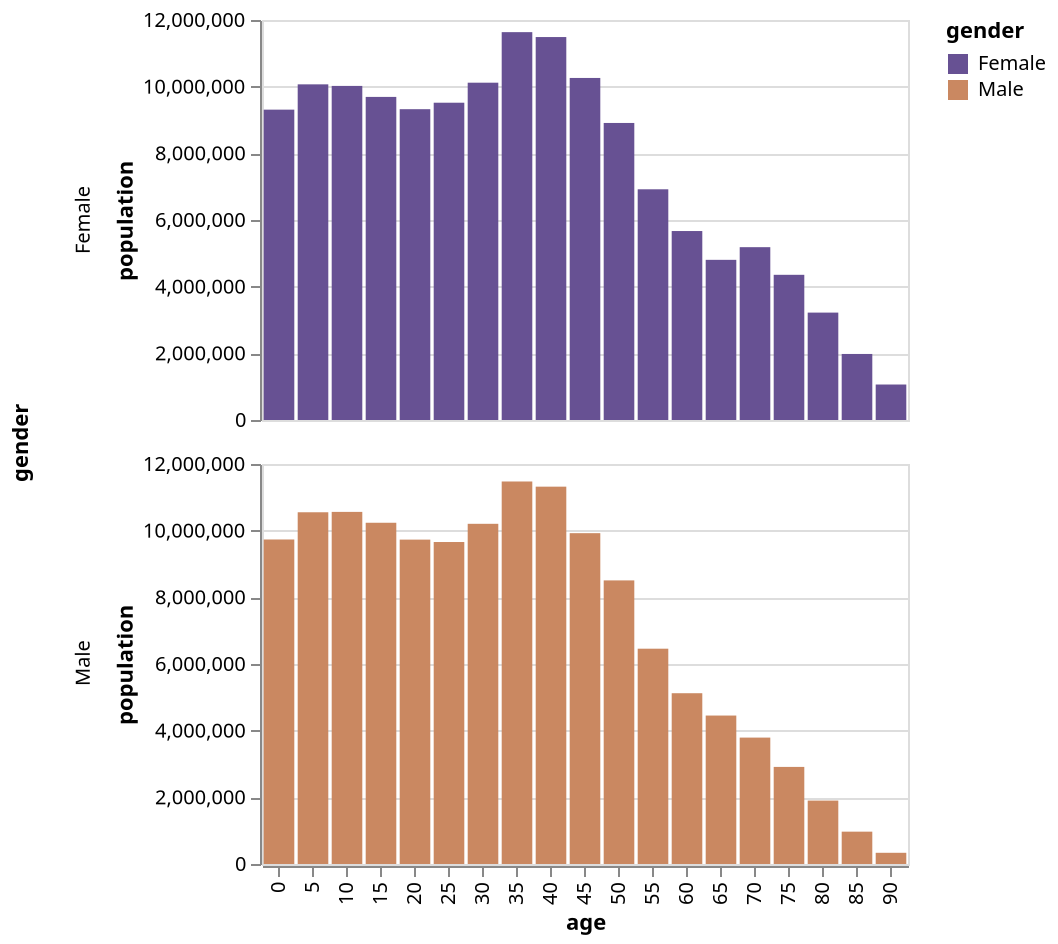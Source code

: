 {"$schema": "https://vega.github.io/schema/vega-lite/v4.json", "description": "A trellis bar chart showing the US population distribution of age groups and gender in 2000.", "data": {"values": [{"year": 1850, "age": 0, "sex": 1, "people": 1483789}, {"year": 1850, "age": 0, "sex": 2, "people": 1450376}, {"year": 1850, "age": 5, "sex": 1, "people": 1411067}, {"year": 1850, "age": 5, "sex": 2, "people": 1359668}, {"year": 1850, "age": 10, "sex": 1, "people": 1260099}, {"year": 1850, "age": 10, "sex": 2, "people": 1216114}, {"year": 1850, "age": 15, "sex": 1, "people": 1077133}, {"year": 1850, "age": 15, "sex": 2, "people": 1110619}, {"year": 1850, "age": 20, "sex": 1, "people": 1017281}, {"year": 1850, "age": 20, "sex": 2, "people": 1003841}, {"year": 1850, "age": 25, "sex": 1, "people": 862547}, {"year": 1850, "age": 25, "sex": 2, "people": 799482}, {"year": 1850, "age": 30, "sex": 1, "people": 730638}, {"year": 1850, "age": 30, "sex": 2, "people": 639636}, {"year": 1850, "age": 35, "sex": 1, "people": 588487}, {"year": 1850, "age": 35, "sex": 2, "people": 505012}, {"year": 1850, "age": 40, "sex": 1, "people": 475911}, {"year": 1850, "age": 40, "sex": 2, "people": 428185}, {"year": 1850, "age": 45, "sex": 1, "people": 384211}, {"year": 1850, "age": 45, "sex": 2, "people": 341254}, {"year": 1850, "age": 50, "sex": 1, "people": 321343}, {"year": 1850, "age": 50, "sex": 2, "people": 286580}, {"year": 1850, "age": 55, "sex": 1, "people": 194080}, {"year": 1850, "age": 55, "sex": 2, "people": 187208}, {"year": 1850, "age": 60, "sex": 1, "people": 174976}, {"year": 1850, "age": 60, "sex": 2, "people": 162236}, {"year": 1850, "age": 65, "sex": 1, "people": 106827}, {"year": 1850, "age": 65, "sex": 2, "people": 105534}, {"year": 1850, "age": 70, "sex": 1, "people": 73677}, {"year": 1850, "age": 70, "sex": 2, "people": 71762}, {"year": 1850, "age": 75, "sex": 1, "people": 40834}, {"year": 1850, "age": 75, "sex": 2, "people": 40229}, {"year": 1850, "age": 80, "sex": 1, "people": 23449}, {"year": 1850, "age": 80, "sex": 2, "people": 22949}, {"year": 1850, "age": 85, "sex": 1, "people": 8186}, {"year": 1850, "age": 85, "sex": 2, "people": 10511}, {"year": 1850, "age": 90, "sex": 1, "people": 5259}, {"year": 1850, "age": 90, "sex": 2, "people": 6569}, {"year": 1860, "age": 0, "sex": 1, "people": 2120846}, {"year": 1860, "age": 0, "sex": 2, "people": 2092162}, {"year": 1860, "age": 5, "sex": 1, "people": 1804467}, {"year": 1860, "age": 5, "sex": 2, "people": 1778772}, {"year": 1860, "age": 10, "sex": 1, "people": 1612640}, {"year": 1860, "age": 10, "sex": 2, "people": 1540350}, {"year": 1860, "age": 15, "sex": 1, "people": 1438094}, {"year": 1860, "age": 15, "sex": 2, "people": 1495999}, {"year": 1860, "age": 20, "sex": 1, "people": 1351121}, {"year": 1860, "age": 20, "sex": 2, "people": 1370462}, {"year": 1860, "age": 25, "sex": 1, "people": 1217615}, {"year": 1860, "age": 25, "sex": 2, "people": 1116373}, {"year": 1860, "age": 30, "sex": 1, "people": 1043174}, {"year": 1860, "age": 30, "sex": 2, "people": 936055}, {"year": 1860, "age": 35, "sex": 1, "people": 866910}, {"year": 1860, "age": 35, "sex": 2, "people": 737136}, {"year": 1860, "age": 40, "sex": 1, "people": 699434}, {"year": 1860, "age": 40, "sex": 2, "people": 616826}, {"year": 1860, "age": 45, "sex": 1, "people": 552404}, {"year": 1860, "age": 45, "sex": 2, "people": 461739}, {"year": 1860, "age": 50, "sex": 1, "people": 456176}, {"year": 1860, "age": 50, "sex": 2, "people": 407305}, {"year": 1860, "age": 55, "sex": 1, "people": 292417}, {"year": 1860, "age": 55, "sex": 2, "people": 267224}, {"year": 1860, "age": 60, "sex": 1, "people": 260887}, {"year": 1860, "age": 60, "sex": 2, "people": 249735}, {"year": 1860, "age": 65, "sex": 1, "people": 149331}, {"year": 1860, "age": 65, "sex": 2, "people": 141405}, {"year": 1860, "age": 70, "sex": 1, "people": 98465}, {"year": 1860, "age": 70, "sex": 2, "people": 101778}, {"year": 1860, "age": 75, "sex": 1, "people": 56699}, {"year": 1860, "age": 75, "sex": 2, "people": 57597}, {"year": 1860, "age": 80, "sex": 1, "people": 29007}, {"year": 1860, "age": 80, "sex": 2, "people": 29506}, {"year": 1860, "age": 85, "sex": 1, "people": 10434}, {"year": 1860, "age": 85, "sex": 2, "people": 14053}, {"year": 1860, "age": 90, "sex": 1, "people": 7232}, {"year": 1860, "age": 90, "sex": 2, "people": 6622}, {"year": 1870, "age": 0, "sex": 1, "people": 2800083}, {"year": 1870, "age": 0, "sex": 2, "people": 2717102}, {"year": 1870, "age": 5, "sex": 1, "people": 2428469}, {"year": 1870, "age": 5, "sex": 2, "people": 2393680}, {"year": 1870, "age": 10, "sex": 1, "people": 2427341}, {"year": 1870, "age": 10, "sex": 2, "people": 2342670}, {"year": 1870, "age": 15, "sex": 1, "people": 1958390}, {"year": 1870, "age": 15, "sex": 2, "people": 2077248}, {"year": 1870, "age": 20, "sex": 1, "people": 1805303}, {"year": 1870, "age": 20, "sex": 2, "people": 1909382}, {"year": 1870, "age": 25, "sex": 1, "people": 1509059}, {"year": 1870, "age": 25, "sex": 2, "people": 1574285}, {"year": 1870, "age": 30, "sex": 1, "people": 1251534}, {"year": 1870, "age": 30, "sex": 2, "people": 1275629}, {"year": 1870, "age": 35, "sex": 1, "people": 1185336}, {"year": 1870, "age": 35, "sex": 2, "people": 1137490}, {"year": 1870, "age": 40, "sex": 1, "people": 968861}, {"year": 1870, "age": 40, "sex": 2, "people": 944401}, {"year": 1870, "age": 45, "sex": 1, "people": 852672}, {"year": 1870, "age": 45, "sex": 2, "people": 747916}, {"year": 1870, "age": 50, "sex": 1, "people": 736387}, {"year": 1870, "age": 50, "sex": 2, "people": 637801}, {"year": 1870, "age": 55, "sex": 1, "people": 486036}, {"year": 1870, "age": 55, "sex": 2, "people": 407819}, {"year": 1870, "age": 60, "sex": 1, "people": 399264}, {"year": 1870, "age": 60, "sex": 2, "people": 374801}, {"year": 1870, "age": 65, "sex": 1, "people": 260829}, {"year": 1870, "age": 65, "sex": 2, "people": 239080}, {"year": 1870, "age": 70, "sex": 1, "people": 173364}, {"year": 1870, "age": 70, "sex": 2, "people": 165501}, {"year": 1870, "age": 75, "sex": 1, "people": 86929}, {"year": 1870, "age": 75, "sex": 2, "people": 89540}, {"year": 1870, "age": 80, "sex": 1, "people": 47427}, {"year": 1870, "age": 80, "sex": 2, "people": 54190}, {"year": 1870, "age": 85, "sex": 1, "people": 15891}, {"year": 1870, "age": 85, "sex": 2, "people": 19302}, {"year": 1870, "age": 90, "sex": 1, "people": 8649}, {"year": 1870, "age": 90, "sex": 2, "people": 13068}, {"year": 1880, "age": 0, "sex": 1, "people": 3533662}, {"year": 1880, "age": 0, "sex": 2, "people": 3421597}, {"year": 1880, "age": 5, "sex": 1, "people": 3297503}, {"year": 1880, "age": 5, "sex": 2, "people": 3179142}, {"year": 1880, "age": 10, "sex": 1, "people": 2911924}, {"year": 1880, "age": 10, "sex": 2, "people": 2813550}, {"year": 1880, "age": 15, "sex": 1, "people": 2457734}, {"year": 1880, "age": 15, "sex": 2, "people": 2527818}, {"year": 1880, "age": 20, "sex": 1, "people": 2547780}, {"year": 1880, "age": 20, "sex": 2, "people": 2512803}, {"year": 1880, "age": 25, "sex": 1, "people": 2119393}, {"year": 1880, "age": 25, "sex": 2, "people": 1974241}, {"year": 1880, "age": 30, "sex": 1, "people": 1749107}, {"year": 1880, "age": 30, "sex": 2, "people": 1596772}, {"year": 1880, "age": 35, "sex": 1, "people": 1540772}, {"year": 1880, "age": 35, "sex": 2, "people": 1483717}, {"year": 1880, "age": 40, "sex": 1, "people": 1237347}, {"year": 1880, "age": 40, "sex": 2, "people": 1239435}, {"year": 1880, "age": 45, "sex": 1, "people": 1065973}, {"year": 1880, "age": 45, "sex": 2, "people": 1003711}, {"year": 1880, "age": 50, "sex": 1, "people": 964484}, {"year": 1880, "age": 50, "sex": 2, "people": 863012}, {"year": 1880, "age": 55, "sex": 1, "people": 679147}, {"year": 1880, "age": 55, "sex": 2, "people": 594843}, {"year": 1880, "age": 60, "sex": 1, "people": 580298}, {"year": 1880, "age": 60, "sex": 2, "people": 526956}, {"year": 1880, "age": 65, "sex": 1, "people": 369398}, {"year": 1880, "age": 65, "sex": 2, "people": 346303}, {"year": 1880, "age": 70, "sex": 1, "people": 255422}, {"year": 1880, "age": 70, "sex": 2, "people": 251860}, {"year": 1880, "age": 75, "sex": 1, "people": 141628}, {"year": 1880, "age": 75, "sex": 2, "people": 143513}, {"year": 1880, "age": 80, "sex": 1, "people": 67526}, {"year": 1880, "age": 80, "sex": 2, "people": 77290}, {"year": 1880, "age": 85, "sex": 1, "people": 22437}, {"year": 1880, "age": 85, "sex": 2, "people": 31227}, {"year": 1880, "age": 90, "sex": 1, "people": 10272}, {"year": 1880, "age": 90, "sex": 2, "people": 15451}, {"year": 1900, "age": 0, "sex": 1, "people": 4619544}, {"year": 1900, "age": 0, "sex": 2, "people": 4589196}, {"year": 1900, "age": 5, "sex": 1, "people": 4465783}, {"year": 1900, "age": 5, "sex": 2, "people": 4390483}, {"year": 1900, "age": 10, "sex": 1, "people": 4057669}, {"year": 1900, "age": 10, "sex": 2, "people": 4001749}, {"year": 1900, "age": 15, "sex": 1, "people": 3774846}, {"year": 1900, "age": 15, "sex": 2, "people": 3801743}, {"year": 1900, "age": 20, "sex": 1, "people": 3694038}, {"year": 1900, "age": 20, "sex": 2, "people": 3751061}, {"year": 1900, "age": 25, "sex": 1, "people": 3389280}, {"year": 1900, "age": 25, "sex": 2, "people": 3236056}, {"year": 1900, "age": 30, "sex": 1, "people": 2918964}, {"year": 1900, "age": 30, "sex": 2, "people": 2665174}, {"year": 1900, "age": 35, "sex": 1, "people": 2633883}, {"year": 1900, "age": 35, "sex": 2, "people": 2347737}, {"year": 1900, "age": 40, "sex": 1, "people": 2261070}, {"year": 1900, "age": 40, "sex": 2, "people": 2004987}, {"year": 1900, "age": 45, "sex": 1, "people": 1868413}, {"year": 1900, "age": 45, "sex": 2, "people": 1648025}, {"year": 1900, "age": 50, "sex": 1, "people": 1571038}, {"year": 1900, "age": 50, "sex": 2, "people": 1411981}, {"year": 1900, "age": 55, "sex": 1, "people": 1161908}, {"year": 1900, "age": 55, "sex": 2, "people": 1064632}, {"year": 1900, "age": 60, "sex": 1, "people": 916571}, {"year": 1900, "age": 60, "sex": 2, "people": 887508}, {"year": 1900, "age": 65, "sex": 1, "people": 672663}, {"year": 1900, "age": 65, "sex": 2, "people": 640212}, {"year": 1900, "age": 70, "sex": 1, "people": 454747}, {"year": 1900, "age": 70, "sex": 2, "people": 440007}, {"year": 1900, "age": 75, "sex": 1, "people": 268211}, {"year": 1900, "age": 75, "sex": 2, "people": 265879}, {"year": 1900, "age": 80, "sex": 1, "people": 127435}, {"year": 1900, "age": 80, "sex": 2, "people": 132449}, {"year": 1900, "age": 85, "sex": 1, "people": 44008}, {"year": 1900, "age": 85, "sex": 2, "people": 48614}, {"year": 1900, "age": 90, "sex": 1, "people": 15164}, {"year": 1900, "age": 90, "sex": 2, "people": 20093}, {"year": 1910, "age": 0, "sex": 1, "people": 5296823}, {"year": 1910, "age": 0, "sex": 2, "people": 5287477}, {"year": 1910, "age": 5, "sex": 1, "people": 4991803}, {"year": 1910, "age": 5, "sex": 2, "people": 4866139}, {"year": 1910, "age": 10, "sex": 1, "people": 4650747}, {"year": 1910, "age": 10, "sex": 2, "people": 4471887}, {"year": 1910, "age": 15, "sex": 1, "people": 4566154}, {"year": 1910, "age": 15, "sex": 2, "people": 4592269}, {"year": 1910, "age": 20, "sex": 1, "people": 4637632}, {"year": 1910, "age": 20, "sex": 2, "people": 4447683}, {"year": 1910, "age": 25, "sex": 1, "people": 4257755}, {"year": 1910, "age": 25, "sex": 2, "people": 3946153}, {"year": 1910, "age": 30, "sex": 1, "people": 3658125}, {"year": 1910, "age": 30, "sex": 2, "people": 3295220}, {"year": 1910, "age": 35, "sex": 1, "people": 3427518}, {"year": 1910, "age": 35, "sex": 2, "people": 3088990}, {"year": 1910, "age": 40, "sex": 1, "people": 2860229}, {"year": 1910, "age": 40, "sex": 2, "people": 2471267}, {"year": 1910, "age": 45, "sex": 1, "people": 2363801}, {"year": 1910, "age": 45, "sex": 2, "people": 2114930}, {"year": 1910, "age": 50, "sex": 1, "people": 2126516}, {"year": 1910, "age": 50, "sex": 2, "people": 1773592}, {"year": 1910, "age": 55, "sex": 1, "people": 1508358}, {"year": 1910, "age": 55, "sex": 2, "people": 1317651}, {"year": 1910, "age": 60, "sex": 1, "people": 1189421}, {"year": 1910, "age": 60, "sex": 2, "people": 1090697}, {"year": 1910, "age": 65, "sex": 1, "people": 850159}, {"year": 1910, "age": 65, "sex": 2, "people": 813868}, {"year": 1910, "age": 70, "sex": 1, "people": 557936}, {"year": 1910, "age": 70, "sex": 2, "people": 547623}, {"year": 1910, "age": 75, "sex": 1, "people": 322679}, {"year": 1910, "age": 75, "sex": 2, "people": 350900}, {"year": 1910, "age": 80, "sex": 1, "people": 161715}, {"year": 1910, "age": 80, "sex": 2, "people": 174315}, {"year": 1910, "age": 85, "sex": 1, "people": 59699}, {"year": 1910, "age": 85, "sex": 2, "people": 62725}, {"year": 1910, "age": 90, "sex": 1, "people": 23929}, {"year": 1910, "age": 90, "sex": 2, "people": 28965}, {"year": 1920, "age": 0, "sex": 1, "people": 5934792}, {"year": 1920, "age": 0, "sex": 2, "people": 5694244}, {"year": 1920, "age": 5, "sex": 1, "people": 5789008}, {"year": 1920, "age": 5, "sex": 2, "people": 5693960}, {"year": 1920, "age": 10, "sex": 1, "people": 5401156}, {"year": 1920, "age": 10, "sex": 2, "people": 5293057}, {"year": 1920, "age": 15, "sex": 1, "people": 4724365}, {"year": 1920, "age": 15, "sex": 2, "people": 4779936}, {"year": 1920, "age": 20, "sex": 1, "people": 4549411}, {"year": 1920, "age": 20, "sex": 2, "people": 4742632}, {"year": 1920, "age": 25, "sex": 1, "people": 4565066}, {"year": 1920, "age": 25, "sex": 2, "people": 4529382}, {"year": 1920, "age": 30, "sex": 1, "people": 4110771}, {"year": 1920, "age": 30, "sex": 2, "people": 3982426}, {"year": 1920, "age": 35, "sex": 1, "people": 4081543}, {"year": 1920, "age": 35, "sex": 2, "people": 3713810}, {"year": 1920, "age": 40, "sex": 1, "people": 3321923}, {"year": 1920, "age": 40, "sex": 2, "people": 3059757}, {"year": 1920, "age": 45, "sex": 1, "people": 3143891}, {"year": 1920, "age": 45, "sex": 2, "people": 2669089}, {"year": 1920, "age": 50, "sex": 1, "people": 2546035}, {"year": 1920, "age": 50, "sex": 2, "people": 2200491}, {"year": 1920, "age": 55, "sex": 1, "people": 1880975}, {"year": 1920, "age": 55, "sex": 2, "people": 1674672}, {"year": 1920, "age": 60, "sex": 1, "people": 1587549}, {"year": 1920, "age": 60, "sex": 2, "people": 1382877}, {"year": 1920, "age": 65, "sex": 1, "people": 1095956}, {"year": 1920, "age": 65, "sex": 2, "people": 989901}, {"year": 1920, "age": 70, "sex": 1, "people": 714618}, {"year": 1920, "age": 70, "sex": 2, "people": 690097}, {"year": 1920, "age": 75, "sex": 1, "people": 417292}, {"year": 1920, "age": 75, "sex": 2, "people": 439465}, {"year": 1920, "age": 80, "sex": 1, "people": 187000}, {"year": 1920, "age": 80, "sex": 2, "people": 211110}, {"year": 1920, "age": 85, "sex": 1, "people": 75991}, {"year": 1920, "age": 85, "sex": 2, "people": 92829}, {"year": 1920, "age": 90, "sex": 1, "people": 22398}, {"year": 1920, "age": 90, "sex": 2, "people": 32085}, {"year": 1930, "age": 0, "sex": 1, "people": 5875250}, {"year": 1930, "age": 0, "sex": 2, "people": 5662530}, {"year": 1930, "age": 5, "sex": 1, "people": 6542592}, {"year": 1930, "age": 5, "sex": 2, "people": 6129561}, {"year": 1930, "age": 10, "sex": 1, "people": 6064820}, {"year": 1930, "age": 10, "sex": 2, "people": 5986529}, {"year": 1930, "age": 15, "sex": 1, "people": 5709452}, {"year": 1930, "age": 15, "sex": 2, "people": 5769587}, {"year": 1930, "age": 20, "sex": 1, "people": 5305992}, {"year": 1930, "age": 20, "sex": 2, "people": 5565382}, {"year": 1930, "age": 25, "sex": 1, "people": 4929853}, {"year": 1930, "age": 25, "sex": 2, "people": 5050229}, {"year": 1930, "age": 30, "sex": 1, "people": 4424408}, {"year": 1930, "age": 30, "sex": 2, "people": 4455213}, {"year": 1930, "age": 35, "sex": 1, "people": 4576531}, {"year": 1930, "age": 35, "sex": 2, "people": 4593776}, {"year": 1930, "age": 40, "sex": 1, "people": 4075139}, {"year": 1930, "age": 40, "sex": 2, "people": 3754022}, {"year": 1930, "age": 45, "sex": 1, "people": 3633152}, {"year": 1930, "age": 45, "sex": 2, "people": 3396558}, {"year": 1930, "age": 50, "sex": 1, "people": 3128108}, {"year": 1930, "age": 50, "sex": 2, "people": 2809191}, {"year": 1930, "age": 55, "sex": 1, "people": 2434077}, {"year": 1930, "age": 55, "sex": 2, "people": 2298614}, {"year": 1930, "age": 60, "sex": 1, "people": 1927564}, {"year": 1930, "age": 60, "sex": 2, "people": 1783515}, {"year": 1930, "age": 65, "sex": 1, "people": 1397275}, {"year": 1930, "age": 65, "sex": 2, "people": 1307312}, {"year": 1930, "age": 70, "sex": 1, "people": 919045}, {"year": 1930, "age": 70, "sex": 2, "people": 918509}, {"year": 1930, "age": 75, "sex": 1, "people": 536375}, {"year": 1930, "age": 75, "sex": 2, "people": 522716}, {"year": 1930, "age": 80, "sex": 1, "people": 246708}, {"year": 1930, "age": 80, "sex": 2, "people": 283579}, {"year": 1930, "age": 85, "sex": 1, "people": 88978}, {"year": 1930, "age": 85, "sex": 2, "people": 109210}, {"year": 1930, "age": 90, "sex": 1, "people": 30338}, {"year": 1930, "age": 90, "sex": 2, "people": 43483}, {"year": 1940, "age": 0, "sex": 1, "people": 5294628}, {"year": 1940, "age": 0, "sex": 2, "people": 5124653}, {"year": 1940, "age": 5, "sex": 1, "people": 5468378}, {"year": 1940, "age": 5, "sex": 2, "people": 5359099}, {"year": 1940, "age": 10, "sex": 1, "people": 5960416}, {"year": 1940, "age": 10, "sex": 2, "people": 5868532}, {"year": 1940, "age": 15, "sex": 1, "people": 6165109}, {"year": 1940, "age": 15, "sex": 2, "people": 6193701}, {"year": 1940, "age": 20, "sex": 1, "people": 5682414}, {"year": 1940, "age": 20, "sex": 2, "people": 5896002}, {"year": 1940, "age": 25, "sex": 1, "people": 5438166}, {"year": 1940, "age": 25, "sex": 2, "people": 5664244}, {"year": 1940, "age": 30, "sex": 1, "people": 5040048}, {"year": 1940, "age": 30, "sex": 2, "people": 5171522}, {"year": 1940, "age": 35, "sex": 1, "people": 4724804}, {"year": 1940, "age": 35, "sex": 2, "people": 4791809}, {"year": 1940, "age": 40, "sex": 1, "people": 4437392}, {"year": 1940, "age": 40, "sex": 2, "people": 4394061}, {"year": 1940, "age": 45, "sex": 1, "people": 4190187}, {"year": 1940, "age": 45, "sex": 2, "people": 4050290}, {"year": 1940, "age": 50, "sex": 1, "people": 3785735}, {"year": 1940, "age": 50, "sex": 2, "people": 3488396}, {"year": 1940, "age": 55, "sex": 1, "people": 2972069}, {"year": 1940, "age": 55, "sex": 2, "people": 2810000}, {"year": 1940, "age": 60, "sex": 1, "people": 2370232}, {"year": 1940, "age": 60, "sex": 2, "people": 2317790}, {"year": 1940, "age": 65, "sex": 1, "people": 1897678}, {"year": 1940, "age": 65, "sex": 2, "people": 1911117}, {"year": 1940, "age": 70, "sex": 1, "people": 1280023}, {"year": 1940, "age": 70, "sex": 2, "people": 1287711}, {"year": 1940, "age": 75, "sex": 1, "people": 713875}, {"year": 1940, "age": 75, "sex": 2, "people": 764915}, {"year": 1940, "age": 80, "sex": 1, "people": 359418}, {"year": 1940, "age": 80, "sex": 2, "people": 414761}, {"year": 1940, "age": 85, "sex": 1, "people": 127303}, {"year": 1940, "age": 85, "sex": 2, "people": 152131}, {"year": 1940, "age": 90, "sex": 1, "people": 42263}, {"year": 1940, "age": 90, "sex": 2, "people": 58119}, {"year": 1950, "age": 0, "sex": 1, "people": 8211806}, {"year": 1950, "age": 0, "sex": 2, "people": 7862267}, {"year": 1950, "age": 5, "sex": 1, "people": 6706601}, {"year": 1950, "age": 5, "sex": 2, "people": 6450863}, {"year": 1950, "age": 10, "sex": 1, "people": 5629744}, {"year": 1950, "age": 10, "sex": 2, "people": 5430835}, {"year": 1950, "age": 15, "sex": 1, "people": 5264129}, {"year": 1950, "age": 15, "sex": 2, "people": 5288742}, {"year": 1950, "age": 20, "sex": 1, "people": 5573308}, {"year": 1950, "age": 20, "sex": 2, "people": 5854227}, {"year": 1950, "age": 25, "sex": 1, "people": 6007254}, {"year": 1950, "age": 25, "sex": 2, "people": 6317332}, {"year": 1950, "age": 30, "sex": 1, "people": 5676022}, {"year": 1950, "age": 30, "sex": 2, "people": 5895178}, {"year": 1950, "age": 35, "sex": 1, "people": 5511364}, {"year": 1950, "age": 35, "sex": 2, "people": 5696261}, {"year": 1950, "age": 40, "sex": 1, "people": 5076985}, {"year": 1950, "age": 40, "sex": 2, "people": 5199224}, {"year": 1950, "age": 45, "sex": 1, "people": 4533177}, {"year": 1950, "age": 45, "sex": 2, "people": 4595842}, {"year": 1950, "age": 50, "sex": 1, "people": 4199164}, {"year": 1950, "age": 50, "sex": 2, "people": 4147295}, {"year": 1950, "age": 55, "sex": 1, "people": 3667351}, {"year": 1950, "age": 55, "sex": 2, "people": 3595158}, {"year": 1950, "age": 60, "sex": 1, "people": 3035038}, {"year": 1950, "age": 60, "sex": 2, "people": 3009768}, {"year": 1950, "age": 65, "sex": 1, "people": 2421234}, {"year": 1950, "age": 65, "sex": 2, "people": 2548250}, {"year": 1950, "age": 70, "sex": 1, "people": 1627920}, {"year": 1950, "age": 70, "sex": 2, "people": 1786831}, {"year": 1950, "age": 75, "sex": 1, "people": 1006530}, {"year": 1950, "age": 75, "sex": 2, "people": 1148469}, {"year": 1950, "age": 80, "sex": 1, "people": 511727}, {"year": 1950, "age": 80, "sex": 2, "people": 637717}, {"year": 1950, "age": 85, "sex": 1, "people": 182821}, {"year": 1950, "age": 85, "sex": 2, "people": 242798}, {"year": 1950, "age": 90, "sex": 1, "people": 54836}, {"year": 1950, "age": 90, "sex": 2, "people": 90766}, {"year": 1960, "age": 0, "sex": 1, "people": 10374975}, {"year": 1960, "age": 0, "sex": 2, "people": 10146999}, {"year": 1960, "age": 5, "sex": 1, "people": 9495503}, {"year": 1960, "age": 5, "sex": 2, "people": 9250741}, {"year": 1960, "age": 10, "sex": 1, "people": 8563700}, {"year": 1960, "age": 10, "sex": 2, "people": 8310764}, {"year": 1960, "age": 15, "sex": 1, "people": 6620902}, {"year": 1960, "age": 15, "sex": 2, "people": 6617493}, {"year": 1960, "age": 20, "sex": 1, "people": 5268384}, {"year": 1960, "age": 20, "sex": 2, "people": 5513495}, {"year": 1960, "age": 25, "sex": 1, "people": 5311805}, {"year": 1960, "age": 25, "sex": 2, "people": 5548259}, {"year": 1960, "age": 30, "sex": 1, "people": 5801342}, {"year": 1960, "age": 30, "sex": 2, "people": 6090862}, {"year": 1960, "age": 35, "sex": 1, "people": 6063063}, {"year": 1960, "age": 35, "sex": 2, "people": 6431337}, {"year": 1960, "age": 40, "sex": 1, "people": 5657943}, {"year": 1960, "age": 40, "sex": 2, "people": 5940520}, {"year": 1960, "age": 45, "sex": 1, "people": 5345658}, {"year": 1960, "age": 45, "sex": 2, "people": 5516028}, {"year": 1960, "age": 50, "sex": 1, "people": 4763364}, {"year": 1960, "age": 50, "sex": 2, "people": 4928844}, {"year": 1960, "age": 55, "sex": 1, "people": 4170581}, {"year": 1960, "age": 55, "sex": 2, "people": 4402878}, {"year": 1960, "age": 60, "sex": 1, "people": 3405293}, {"year": 1960, "age": 60, "sex": 2, "people": 3723839}, {"year": 1960, "age": 65, "sex": 1, "people": 2859371}, {"year": 1960, "age": 65, "sex": 2, "people": 3268699}, {"year": 1960, "age": 70, "sex": 1, "people": 2115763}, {"year": 1960, "age": 70, "sex": 2, "people": 2516479}, {"year": 1960, "age": 75, "sex": 1, "people": 1308913}, {"year": 1960, "age": 75, "sex": 2, "people": 1641371}, {"year": 1960, "age": 80, "sex": 1, "people": 619923}, {"year": 1960, "age": 80, "sex": 2, "people": 856952}, {"year": 1960, "age": 85, "sex": 1, "people": 253245}, {"year": 1960, "age": 85, "sex": 2, "people": 384572}, {"year": 1960, "age": 90, "sex": 1, "people": 75908}, {"year": 1960, "age": 90, "sex": 2, "people": 135774}, {"year": 1970, "age": 0, "sex": 1, "people": 8685121}, {"year": 1970, "age": 0, "sex": 2, "people": 8326887}, {"year": 1970, "age": 5, "sex": 1, "people": 10411131}, {"year": 1970, "age": 5, "sex": 2, "people": 10003293}, {"year": 1970, "age": 10, "sex": 1, "people": 10756403}, {"year": 1970, "age": 10, "sex": 2, "people": 10343538}, {"year": 1970, "age": 15, "sex": 1, "people": 9605399}, {"year": 1970, "age": 15, "sex": 2, "people": 9414284}, {"year": 1970, "age": 20, "sex": 1, "people": 7729202}, {"year": 1970, "age": 20, "sex": 2, "people": 8341830}, {"year": 1970, "age": 25, "sex": 1, "people": 6539301}, {"year": 1970, "age": 25, "sex": 2, "people": 6903041}, {"year": 1970, "age": 30, "sex": 1, "people": 5519879}, {"year": 1970, "age": 30, "sex": 2, "people": 5851441}, {"year": 1970, "age": 35, "sex": 1, "people": 5396732}, {"year": 1970, "age": 35, "sex": 2, "people": 5708021}, {"year": 1970, "age": 40, "sex": 1, "people": 5718538}, {"year": 1970, "age": 40, "sex": 2, "people": 6129319}, {"year": 1970, "age": 45, "sex": 1, "people": 5794120}, {"year": 1970, "age": 45, "sex": 2, "people": 6198742}, {"year": 1970, "age": 50, "sex": 1, "people": 5298312}, {"year": 1970, "age": 50, "sex": 2, "people": 5783817}, {"year": 1970, "age": 55, "sex": 1, "people": 4762911}, {"year": 1970, "age": 55, "sex": 2, "people": 5222164}, {"year": 1970, "age": 60, "sex": 1, "people": 4037643}, {"year": 1970, "age": 60, "sex": 2, "people": 4577251}, {"year": 1970, "age": 65, "sex": 1, "people": 3142606}, {"year": 1970, "age": 65, "sex": 2, "people": 3894827}, {"year": 1970, "age": 70, "sex": 1, "people": 2340826}, {"year": 1970, "age": 70, "sex": 2, "people": 3138009}, {"year": 1970, "age": 75, "sex": 1, "people": 1599269}, {"year": 1970, "age": 75, "sex": 2, "people": 2293376}, {"year": 1970, "age": 80, "sex": 1, "people": 886155}, {"year": 1970, "age": 80, "sex": 2, "people": 1417553}, {"year": 1970, "age": 85, "sex": 1, "people": 371123}, {"year": 1970, "age": 85, "sex": 2, "people": 658511}, {"year": 1970, "age": 90, "sex": 1, "people": 186502}, {"year": 1970, "age": 90, "sex": 2, "people": 314929}, {"year": 1980, "age": 0, "sex": 1, "people": 8439366}, {"year": 1980, "age": 0, "sex": 2, "people": 8081854}, {"year": 1980, "age": 5, "sex": 1, "people": 8680730}, {"year": 1980, "age": 5, "sex": 2, "people": 8275881}, {"year": 1980, "age": 10, "sex": 1, "people": 9452338}, {"year": 1980, "age": 10, "sex": 2, "people": 9048483}, {"year": 1980, "age": 15, "sex": 1, "people": 10698856}, {"year": 1980, "age": 15, "sex": 2, "people": 10410271}, {"year": 1980, "age": 20, "sex": 1, "people": 10486776}, {"year": 1980, "age": 20, "sex": 2, "people": 10614947}, {"year": 1980, "age": 25, "sex": 1, "people": 9624053}, {"year": 1980, "age": 25, "sex": 2, "people": 9827903}, {"year": 1980, "age": 30, "sex": 1, "people": 8705835}, {"year": 1980, "age": 30, "sex": 2, "people": 8955225}, {"year": 1980, "age": 35, "sex": 1, "people": 6852069}, {"year": 1980, "age": 35, "sex": 2, "people": 7134239}, {"year": 1980, "age": 40, "sex": 1, "people": 5692148}, {"year": 1980, "age": 40, "sex": 2, "people": 5953910}, {"year": 1980, "age": 45, "sex": 1, "people": 5342469}, {"year": 1980, "age": 45, "sex": 2, "people": 5697543}, {"year": 1980, "age": 50, "sex": 1, "people": 5603709}, {"year": 1980, "age": 50, "sex": 2, "people": 6110117}, {"year": 1980, "age": 55, "sex": 1, "people": 5485098}, {"year": 1980, "age": 55, "sex": 2, "people": 6160229}, {"year": 1980, "age": 60, "sex": 1, "people": 4696140}, {"year": 1980, "age": 60, "sex": 2, "people": 5456885}, {"year": 1980, "age": 65, "sex": 1, "people": 3893510}, {"year": 1980, "age": 65, "sex": 2, "people": 4896947}, {"year": 1980, "age": 70, "sex": 1, "people": 2857774}, {"year": 1980, "age": 70, "sex": 2, "people": 3963441}, {"year": 1980, "age": 75, "sex": 1, "people": 1840438}, {"year": 1980, "age": 75, "sex": 2, "people": 2951759}, {"year": 1980, "age": 80, "sex": 1, "people": 1012886}, {"year": 1980, "age": 80, "sex": 2, "people": 1919292}, {"year": 1980, "age": 85, "sex": 1, "people": 472338}, {"year": 1980, "age": 85, "sex": 2, "people": 1023115}, {"year": 1980, "age": 90, "sex": 1, "people": 204148}, {"year": 1980, "age": 90, "sex": 2, "people": 499046}, {"year": 1990, "age": 0, "sex": 1, "people": 9307465}, {"year": 1990, "age": 0, "sex": 2, "people": 8894007}, {"year": 1990, "age": 5, "sex": 1, "people": 9274732}, {"year": 1990, "age": 5, "sex": 2, "people": 8799955}, {"year": 1990, "age": 10, "sex": 1, "people": 8782542}, {"year": 1990, "age": 10, "sex": 2, "people": 8337284}, {"year": 1990, "age": 15, "sex": 1, "people": 9020572}, {"year": 1990, "age": 15, "sex": 2, "people": 8590991}, {"year": 1990, "age": 20, "sex": 1, "people": 9436188}, {"year": 1990, "age": 20, "sex": 2, "people": 9152644}, {"year": 1990, "age": 25, "sex": 1, "people": 10658027}, {"year": 1990, "age": 25, "sex": 2, "people": 10587292}, {"year": 1990, "age": 30, "sex": 1, "people": 11028712}, {"year": 1990, "age": 30, "sex": 2, "people": 11105750}, {"year": 1990, "age": 35, "sex": 1, "people": 9853933}, {"year": 1990, "age": 35, "sex": 2, "people": 10038644}, {"year": 1990, "age": 40, "sex": 1, "people": 8712632}, {"year": 1990, "age": 40, "sex": 2, "people": 8928252}, {"year": 1990, "age": 45, "sex": 1, "people": 6848082}, {"year": 1990, "age": 45, "sex": 2, "people": 7115129}, {"year": 1990, "age": 50, "sex": 1, "people": 5553992}, {"year": 1990, "age": 50, "sex": 2, "people": 5899925}, {"year": 1990, "age": 55, "sex": 1, "people": 4981670}, {"year": 1990, "age": 55, "sex": 2, "people": 5460506}, {"year": 1990, "age": 60, "sex": 1, "people": 4953822}, {"year": 1990, "age": 60, "sex": 2, "people": 5663205}, {"year": 1990, "age": 65, "sex": 1, "people": 4538398}, {"year": 1990, "age": 65, "sex": 2, "people": 5594108}, {"year": 1990, "age": 70, "sex": 1, "people": 3429420}, {"year": 1990, "age": 70, "sex": 2, "people": 4610222}, {"year": 1990, "age": 75, "sex": 1, "people": 2344932}, {"year": 1990, "age": 75, "sex": 2, "people": 3723980}, {"year": 1990, "age": 80, "sex": 1, "people": 1342996}, {"year": 1990, "age": 80, "sex": 2, "people": 2545730}, {"year": 1990, "age": 85, "sex": 1, "people": 588790}, {"year": 1990, "age": 85, "sex": 2, "people": 1419494}, {"year": 1990, "age": 90, "sex": 1, "people": 238459}, {"year": 1990, "age": 90, "sex": 2, "people": 745146}, {"year": 2000, "age": 0, "sex": 1, "people": 9735380}, {"year": 2000, "age": 0, "sex": 2, "people": 9310714}, {"year": 2000, "age": 5, "sex": 1, "people": 10552146}, {"year": 2000, "age": 5, "sex": 2, "people": 10069564}, {"year": 2000, "age": 10, "sex": 1, "people": 10563233}, {"year": 2000, "age": 10, "sex": 2, "people": 10022524}, {"year": 2000, "age": 15, "sex": 1, "people": 10237419}, {"year": 2000, "age": 15, "sex": 2, "people": 9692669}, {"year": 2000, "age": 20, "sex": 1, "people": 9731315}, {"year": 2000, "age": 20, "sex": 2, "people": 9324244}, {"year": 2000, "age": 25, "sex": 1, "people": 9659493}, {"year": 2000, "age": 25, "sex": 2, "people": 9518507}, {"year": 2000, "age": 30, "sex": 1, "people": 10205879}, {"year": 2000, "age": 30, "sex": 2, "people": 10119296}, {"year": 2000, "age": 35, "sex": 1, "people": 11475182}, {"year": 2000, "age": 35, "sex": 2, "people": 11635647}, {"year": 2000, "age": 40, "sex": 1, "people": 11320252}, {"year": 2000, "age": 40, "sex": 2, "people": 11488578}, {"year": 2000, "age": 45, "sex": 1, "people": 9925006}, {"year": 2000, "age": 45, "sex": 2, "people": 10261253}, {"year": 2000, "age": 50, "sex": 1, "people": 8507934}, {"year": 2000, "age": 50, "sex": 2, "people": 8911133}, {"year": 2000, "age": 55, "sex": 1, "people": 6459082}, {"year": 2000, "age": 55, "sex": 2, "people": 6921268}, {"year": 2000, "age": 60, "sex": 1, "people": 5123399}, {"year": 2000, "age": 60, "sex": 2, "people": 5668961}, {"year": 2000, "age": 65, "sex": 1, "people": 4453623}, {"year": 2000, "age": 65, "sex": 2, "people": 4804784}, {"year": 2000, "age": 70, "sex": 1, "people": 3792145}, {"year": 2000, "age": 70, "sex": 2, "people": 5184855}, {"year": 2000, "age": 75, "sex": 1, "people": 2912655}, {"year": 2000, "age": 75, "sex": 2, "people": 4355644}, {"year": 2000, "age": 80, "sex": 1, "people": 1902638}, {"year": 2000, "age": 80, "sex": 2, "people": 3221898}, {"year": 2000, "age": 85, "sex": 1, "people": 970357}, {"year": 2000, "age": 85, "sex": 2, "people": 1981156}, {"year": 2000, "age": 90, "sex": 1, "people": 336303}, {"year": 2000, "age": 90, "sex": 2, "people": 1064581}]}, "transform": [{"filter": "datum.year == 2000"}, {"calculate": "datum.sex == 2 ? 'Female' : 'Male'", "as": "gender"}], "width": {"step": 17}, "mark": "bar", "encoding": {"row": {"field": "gender"}, "y": {"aggregate": "sum", "field": "people", "title": "population"}, "x": {"field": "age"}, "color": {"field": "gender", "scale": {"range": ["#675193", "#ca8861"]}}}}